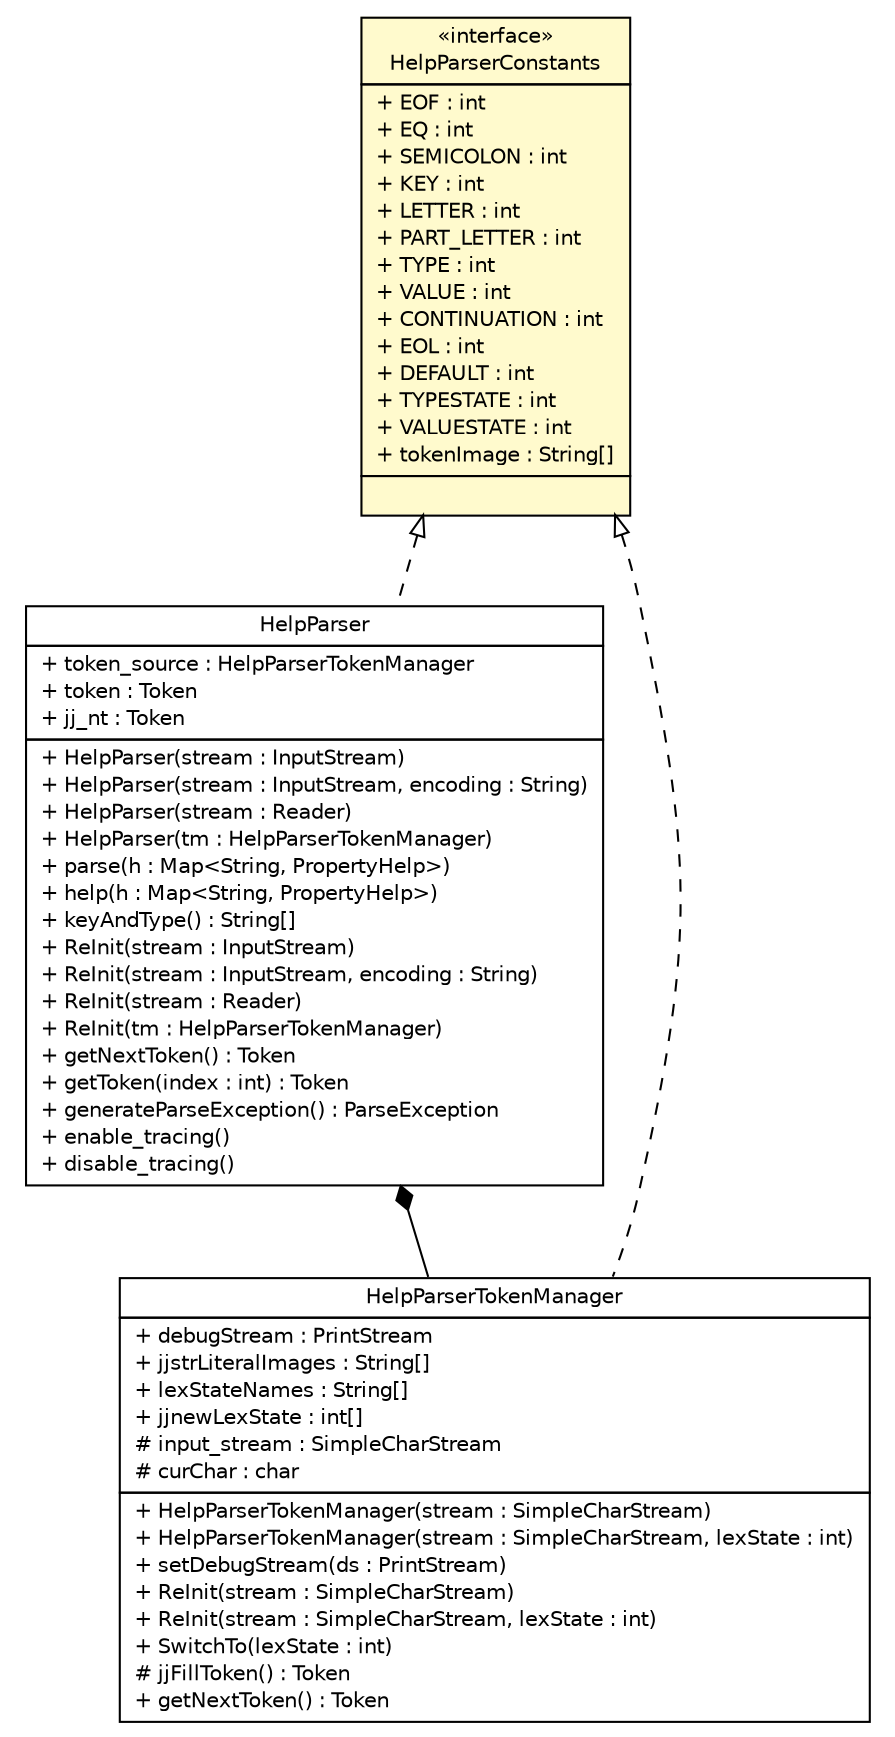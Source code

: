 #!/usr/local/bin/dot
#
# Class diagram 
# Generated by UMLGraph version R5_6 (http://www.umlgraph.org/)
#

digraph G {
	edge [fontname="Helvetica",fontsize=10,labelfontname="Helvetica",labelfontsize=10];
	node [fontname="Helvetica",fontsize=10,shape=plaintext];
	nodesep=0.25;
	ranksep=0.5;
	// com.vectorprint.configuration.parser.HelpParser
	c2154 [label=<<table title="com.vectorprint.configuration.parser.HelpParser" border="0" cellborder="1" cellspacing="0" cellpadding="2" port="p" href="./HelpParser.html">
		<tr><td><table border="0" cellspacing="0" cellpadding="1">
<tr><td align="center" balign="center"> HelpParser </td></tr>
		</table></td></tr>
		<tr><td><table border="0" cellspacing="0" cellpadding="1">
<tr><td align="left" balign="left"> + token_source : HelpParserTokenManager </td></tr>
<tr><td align="left" balign="left"> + token : Token </td></tr>
<tr><td align="left" balign="left"> + jj_nt : Token </td></tr>
		</table></td></tr>
		<tr><td><table border="0" cellspacing="0" cellpadding="1">
<tr><td align="left" balign="left"> + HelpParser(stream : InputStream) </td></tr>
<tr><td align="left" balign="left"> + HelpParser(stream : InputStream, encoding : String) </td></tr>
<tr><td align="left" balign="left"> + HelpParser(stream : Reader) </td></tr>
<tr><td align="left" balign="left"> + HelpParser(tm : HelpParserTokenManager) </td></tr>
<tr><td align="left" balign="left"> + parse(h : Map&lt;String, PropertyHelp&gt;) </td></tr>
<tr><td align="left" balign="left"> + help(h : Map&lt;String, PropertyHelp&gt;) </td></tr>
<tr><td align="left" balign="left"> + keyAndType() : String[] </td></tr>
<tr><td align="left" balign="left"> + ReInit(stream : InputStream) </td></tr>
<tr><td align="left" balign="left"> + ReInit(stream : InputStream, encoding : String) </td></tr>
<tr><td align="left" balign="left"> + ReInit(stream : Reader) </td></tr>
<tr><td align="left" balign="left"> + ReInit(tm : HelpParserTokenManager) </td></tr>
<tr><td align="left" balign="left"> + getNextToken() : Token </td></tr>
<tr><td align="left" balign="left"> + getToken(index : int) : Token </td></tr>
<tr><td align="left" balign="left"> + generateParseException() : ParseException </td></tr>
<tr><td align="left" balign="left"> + enable_tracing() </td></tr>
<tr><td align="left" balign="left"> + disable_tracing() </td></tr>
		</table></td></tr>
		</table>>, URL="./HelpParser.html", fontname="Helvetica", fontcolor="black", fontsize=10.0];
	// com.vectorprint.configuration.parser.HelpParserTokenManager
	c2156 [label=<<table title="com.vectorprint.configuration.parser.HelpParserTokenManager" border="0" cellborder="1" cellspacing="0" cellpadding="2" port="p" href="./HelpParserTokenManager.html">
		<tr><td><table border="0" cellspacing="0" cellpadding="1">
<tr><td align="center" balign="center"> HelpParserTokenManager </td></tr>
		</table></td></tr>
		<tr><td><table border="0" cellspacing="0" cellpadding="1">
<tr><td align="left" balign="left"> + debugStream : PrintStream </td></tr>
<tr><td align="left" balign="left"> + jjstrLiteralImages : String[] </td></tr>
<tr><td align="left" balign="left"> + lexStateNames : String[] </td></tr>
<tr><td align="left" balign="left"> + jjnewLexState : int[] </td></tr>
<tr><td align="left" balign="left"> # input_stream : SimpleCharStream </td></tr>
<tr><td align="left" balign="left"> # curChar : char </td></tr>
		</table></td></tr>
		<tr><td><table border="0" cellspacing="0" cellpadding="1">
<tr><td align="left" balign="left"> + HelpParserTokenManager(stream : SimpleCharStream) </td></tr>
<tr><td align="left" balign="left"> + HelpParserTokenManager(stream : SimpleCharStream, lexState : int) </td></tr>
<tr><td align="left" balign="left"> + setDebugStream(ds : PrintStream) </td></tr>
<tr><td align="left" balign="left"> + ReInit(stream : SimpleCharStream) </td></tr>
<tr><td align="left" balign="left"> + ReInit(stream : SimpleCharStream, lexState : int) </td></tr>
<tr><td align="left" balign="left"> + SwitchTo(lexState : int) </td></tr>
<tr><td align="left" balign="left"> # jjFillToken() : Token </td></tr>
<tr><td align="left" balign="left"> + getNextToken() : Token </td></tr>
		</table></td></tr>
		</table>>, URL="./HelpParserTokenManager.html", fontname="Helvetica", fontcolor="black", fontsize=10.0];
	// com.vectorprint.configuration.parser.HelpParserConstants
	c2158 [label=<<table title="com.vectorprint.configuration.parser.HelpParserConstants" border="0" cellborder="1" cellspacing="0" cellpadding="2" port="p" bgcolor="lemonChiffon" href="./HelpParserConstants.html">
		<tr><td><table border="0" cellspacing="0" cellpadding="1">
<tr><td align="center" balign="center"> &#171;interface&#187; </td></tr>
<tr><td align="center" balign="center"> HelpParserConstants </td></tr>
		</table></td></tr>
		<tr><td><table border="0" cellspacing="0" cellpadding="1">
<tr><td align="left" balign="left"> + EOF : int </td></tr>
<tr><td align="left" balign="left"> + EQ : int </td></tr>
<tr><td align="left" balign="left"> + SEMICOLON : int </td></tr>
<tr><td align="left" balign="left"> + KEY : int </td></tr>
<tr><td align="left" balign="left"> + LETTER : int </td></tr>
<tr><td align="left" balign="left"> + PART_LETTER : int </td></tr>
<tr><td align="left" balign="left"> + TYPE : int </td></tr>
<tr><td align="left" balign="left"> + VALUE : int </td></tr>
<tr><td align="left" balign="left"> + CONTINUATION : int </td></tr>
<tr><td align="left" balign="left"> + EOL : int </td></tr>
<tr><td align="left" balign="left"> + DEFAULT : int </td></tr>
<tr><td align="left" balign="left"> + TYPESTATE : int </td></tr>
<tr><td align="left" balign="left"> + VALUESTATE : int </td></tr>
<tr><td align="left" balign="left"> + tokenImage : String[] </td></tr>
		</table></td></tr>
		<tr><td><table border="0" cellspacing="0" cellpadding="1">
<tr><td align="left" balign="left">  </td></tr>
		</table></td></tr>
		</table>>, URL="./HelpParserConstants.html", fontname="Helvetica", fontcolor="black", fontsize=10.0];
	//com.vectorprint.configuration.parser.HelpParser implements com.vectorprint.configuration.parser.HelpParserConstants
	c2158:p -> c2154:p [dir=back,arrowtail=empty,style=dashed];
	//com.vectorprint.configuration.parser.HelpParserTokenManager implements com.vectorprint.configuration.parser.HelpParserConstants
	c2158:p -> c2156:p [dir=back,arrowtail=empty,style=dashed];
	// com.vectorprint.configuration.parser.HelpParser COMPOSED com.vectorprint.configuration.parser.HelpParserTokenManager
	c2154:p -> c2156:p [taillabel="", label="", headlabel="", fontname="Helvetica", fontcolor="black", fontsize=10.0, color="black", arrowhead=none, arrowtail=diamond, dir=both];
}

